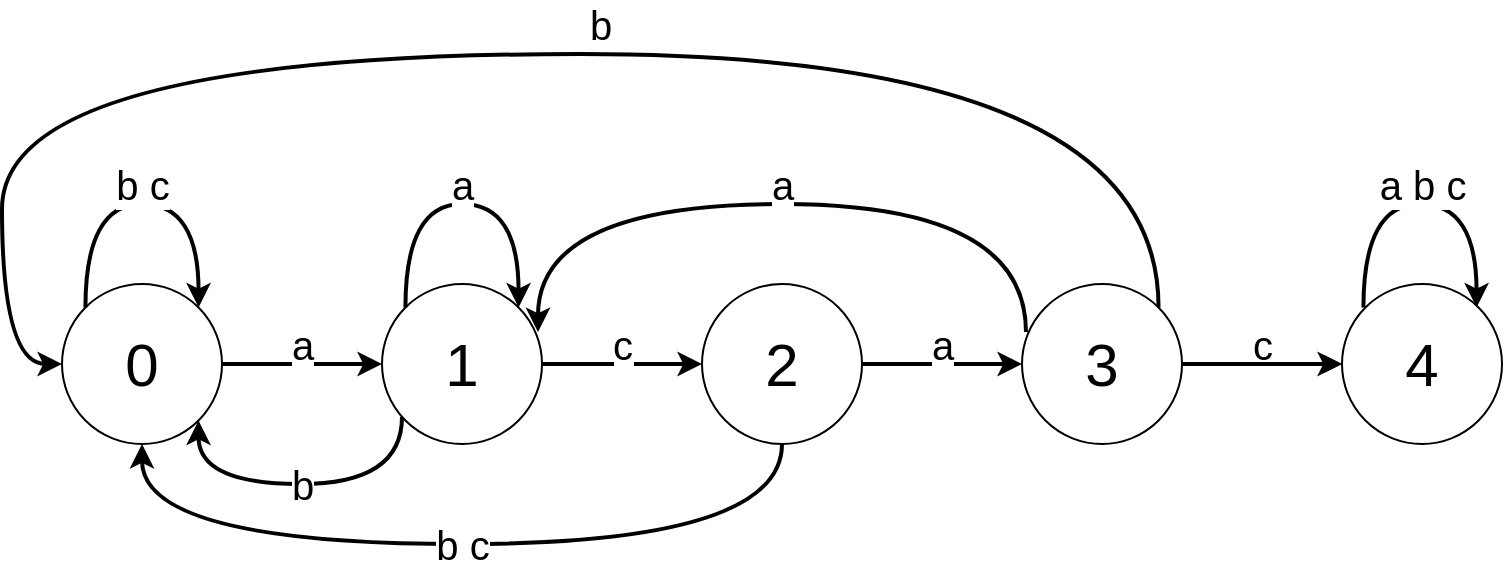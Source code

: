 <mxfile version="13.10.4" type="github">
  <diagram id="9rsBlX-5gMdONja04OOe" name="Page-1">
    <mxGraphModel dx="429" dy="722" grid="1" gridSize="10" guides="1" tooltips="1" connect="1" arrows="1" fold="1" page="1" pageScale="1" pageWidth="850" pageHeight="1100" math="0" shadow="0">
      <root>
        <mxCell id="0" />
        <mxCell id="1" parent="0" />
        <mxCell id="gVZcGl50JLNuwfcv-XaQ-9" value="&lt;font style=&quot;font-size: 20px&quot;&gt;a&lt;/font&gt;" style="edgeStyle=orthogonalEdgeStyle;orthogonalLoop=1;jettySize=auto;html=1;strokeWidth=2;" parent="1" source="gVZcGl50JLNuwfcv-XaQ-1" target="gVZcGl50JLNuwfcv-XaQ-2" edge="1">
          <mxGeometry y="10" relative="1" as="geometry">
            <mxPoint as="offset" />
          </mxGeometry>
        </mxCell>
        <mxCell id="gVZcGl50JLNuwfcv-XaQ-1" value="&lt;font style=&quot;font-size: 30px&quot;&gt;0&lt;/font&gt;" style="ellipse;whiteSpace=wrap;html=1;" parent="1" vertex="1">
          <mxGeometry x="80" y="320" width="80" height="80" as="geometry" />
        </mxCell>
        <mxCell id="gVZcGl50JLNuwfcv-XaQ-8" value="&lt;font style=&quot;font-size: 20px&quot;&gt;c&lt;/font&gt;" style="edgeStyle=orthogonalEdgeStyle;orthogonalLoop=1;jettySize=auto;html=1;strokeWidth=2;" parent="1" source="gVZcGl50JLNuwfcv-XaQ-2" target="gVZcGl50JLNuwfcv-XaQ-3" edge="1">
          <mxGeometry y="10" relative="1" as="geometry">
            <mxPoint as="offset" />
          </mxGeometry>
        </mxCell>
        <mxCell id="gVZcGl50JLNuwfcv-XaQ-18" value="&lt;font style=&quot;font-size: 20px&quot;&gt;b&lt;/font&gt;" style="edgeStyle=orthogonalEdgeStyle;curved=1;orthogonalLoop=1;jettySize=auto;html=1;entryX=1;entryY=1;entryDx=0;entryDy=0;strokeWidth=2;" parent="1" source="gVZcGl50JLNuwfcv-XaQ-2" target="gVZcGl50JLNuwfcv-XaQ-1" edge="1">
          <mxGeometry relative="1" as="geometry">
            <Array as="points">
              <mxPoint x="250" y="420" />
              <mxPoint x="148" y="420" />
            </Array>
          </mxGeometry>
        </mxCell>
        <mxCell id="gVZcGl50JLNuwfcv-XaQ-2" value="&lt;font style=&quot;font-size: 30px&quot;&gt;1&lt;/font&gt;" style="ellipse;whiteSpace=wrap;html=1;" parent="1" vertex="1">
          <mxGeometry x="240" y="320" width="80" height="80" as="geometry" />
        </mxCell>
        <mxCell id="gVZcGl50JLNuwfcv-XaQ-5" value="&lt;font style=&quot;font-size: 20px&quot;&gt;a&lt;/font&gt;" style="edgeStyle=orthogonalEdgeStyle;orthogonalLoop=1;jettySize=auto;html=1;strokeWidth=2;" parent="1" source="gVZcGl50JLNuwfcv-XaQ-3" target="gVZcGl50JLNuwfcv-XaQ-4" edge="1">
          <mxGeometry y="10" relative="1" as="geometry">
            <mxPoint as="offset" />
          </mxGeometry>
        </mxCell>
        <mxCell id="gVZcGl50JLNuwfcv-XaQ-19" value="&lt;font style=&quot;font-size: 20px&quot;&gt;b c&lt;/font&gt;" style="edgeStyle=orthogonalEdgeStyle;curved=1;orthogonalLoop=1;jettySize=auto;html=1;exitX=0.5;exitY=1;exitDx=0;exitDy=0;entryX=0.5;entryY=1;entryDx=0;entryDy=0;strokeWidth=2;" parent="1" source="gVZcGl50JLNuwfcv-XaQ-3" target="gVZcGl50JLNuwfcv-XaQ-1" edge="1">
          <mxGeometry relative="1" as="geometry">
            <Array as="points">
              <mxPoint x="440" y="450" />
              <mxPoint x="120" y="450" />
            </Array>
          </mxGeometry>
        </mxCell>
        <mxCell id="gVZcGl50JLNuwfcv-XaQ-3" value="&lt;font style=&quot;font-size: 30px&quot;&gt;2&lt;/font&gt;" style="ellipse;whiteSpace=wrap;html=1;" parent="1" vertex="1">
          <mxGeometry x="400" y="320" width="80" height="80" as="geometry" />
        </mxCell>
        <mxCell id="gVZcGl50JLNuwfcv-XaQ-7" value="&lt;font style=&quot;font-size: 20px&quot;&gt;c&lt;/font&gt;" style="edgeStyle=orthogonalEdgeStyle;orthogonalLoop=1;jettySize=auto;html=1;" parent="1" source="gVZcGl50JLNuwfcv-XaQ-4" target="gVZcGl50JLNuwfcv-XaQ-6" edge="1">
          <mxGeometry y="10" relative="1" as="geometry">
            <mxPoint as="offset" />
          </mxGeometry>
        </mxCell>
        <mxCell id="gVZcGl50JLNuwfcv-XaQ-20" value="&lt;font style=&quot;font-size: 20px&quot;&gt;a&lt;/font&gt;" style="edgeStyle=orthogonalEdgeStyle;curved=1;orthogonalLoop=1;jettySize=auto;html=1;exitX=0.025;exitY=0.288;exitDx=0;exitDy=0;entryX=0.975;entryY=0.288;entryDx=0;entryDy=0;entryPerimeter=0;exitPerimeter=0;strokeWidth=2;" parent="1" edge="1">
          <mxGeometry y="-10" relative="1" as="geometry">
            <mxPoint x="562" y="344.04" as="sourcePoint" />
            <mxPoint x="318" y="344.04" as="targetPoint" />
            <Array as="points">
              <mxPoint x="562" y="280" />
              <mxPoint x="318" y="280" />
            </Array>
            <mxPoint as="offset" />
          </mxGeometry>
        </mxCell>
        <mxCell id="gVZcGl50JLNuwfcv-XaQ-21" value="&lt;font style=&quot;font-size: 20px&quot;&gt;b&lt;/font&gt;" style="edgeStyle=orthogonalEdgeStyle;curved=1;orthogonalLoop=1;jettySize=auto;html=1;exitX=1;exitY=0;exitDx=0;exitDy=0;entryX=0;entryY=0.5;entryDx=0;entryDy=0;strokeWidth=2;" parent="1" source="gVZcGl50JLNuwfcv-XaQ-4" target="gVZcGl50JLNuwfcv-XaQ-1" edge="1">
          <mxGeometry x="-0.086" y="-15" relative="1" as="geometry">
            <mxPoint x="170" y="90" as="targetPoint" />
            <Array as="points">
              <mxPoint x="628" y="205" />
              <mxPoint x="50" y="205" />
              <mxPoint x="50" y="360" />
            </Array>
            <mxPoint as="offset" />
          </mxGeometry>
        </mxCell>
        <mxCell id="gVZcGl50JLNuwfcv-XaQ-22" value="" style="edgeStyle=orthogonalEdgeStyle;curved=1;orthogonalLoop=1;jettySize=auto;html=1;strokeWidth=2;" parent="1" source="gVZcGl50JLNuwfcv-XaQ-4" target="gVZcGl50JLNuwfcv-XaQ-6" edge="1">
          <mxGeometry relative="1" as="geometry" />
        </mxCell>
        <mxCell id="gVZcGl50JLNuwfcv-XaQ-4" value="&lt;font style=&quot;font-size: 30px&quot;&gt;3&lt;/font&gt;" style="ellipse;whiteSpace=wrap;html=1;" parent="1" vertex="1">
          <mxGeometry x="560" y="320" width="80" height="80" as="geometry" />
        </mxCell>
        <mxCell id="gVZcGl50JLNuwfcv-XaQ-6" value="&lt;div style=&quot;font-size: 30px&quot;&gt;&lt;font style=&quot;font-size: 30px&quot;&gt;4&lt;/font&gt;&lt;/div&gt;" style="ellipse;whiteSpace=wrap;html=1;" parent="1" vertex="1">
          <mxGeometry x="720" y="320" width="80" height="80" as="geometry" />
        </mxCell>
        <mxCell id="gVZcGl50JLNuwfcv-XaQ-15" value="&lt;font style=&quot;font-size: 20px&quot;&gt;a b c&lt;/font&gt;" style="edgeStyle=orthogonalEdgeStyle;orthogonalLoop=1;jettySize=auto;html=1;exitX=0;exitY=0;exitDx=0;exitDy=0;entryX=1;entryY=0;entryDx=0;entryDy=0;curved=1;strokeWidth=2;" parent="1" edge="1">
          <mxGeometry x="0.013" y="10" relative="1" as="geometry">
            <mxPoint x="730.716" y="331.716" as="sourcePoint" />
            <mxPoint x="787.284" y="331.716" as="targetPoint" />
            <Array as="points">
              <mxPoint x="731" y="280" />
              <mxPoint x="787" y="280" />
            </Array>
            <mxPoint as="offset" />
          </mxGeometry>
        </mxCell>
        <mxCell id="gVZcGl50JLNuwfcv-XaQ-16" value="&lt;font style=&quot;font-size: 20px&quot;&gt;b c&lt;/font&gt;" style="edgeStyle=orthogonalEdgeStyle;curved=1;orthogonalLoop=1;jettySize=auto;html=1;exitX=0;exitY=0;exitDx=0;exitDy=0;entryX=1;entryY=0;entryDx=0;entryDy=0;strokeWidth=2;" parent="1" source="gVZcGl50JLNuwfcv-XaQ-1" target="gVZcGl50JLNuwfcv-XaQ-1" edge="1">
          <mxGeometry y="10" relative="1" as="geometry">
            <Array as="points">
              <mxPoint x="92" y="280" />
              <mxPoint x="148" y="280" />
            </Array>
            <mxPoint as="offset" />
          </mxGeometry>
        </mxCell>
        <mxCell id="gVZcGl50JLNuwfcv-XaQ-17" value="&lt;font style=&quot;font-size: 20px&quot;&gt;a&lt;/font&gt;" style="edgeStyle=orthogonalEdgeStyle;curved=1;orthogonalLoop=1;jettySize=auto;html=1;exitX=0;exitY=0;exitDx=0;exitDy=0;entryX=1;entryY=0;entryDx=0;entryDy=0;strokeWidth=2;" parent="1" source="gVZcGl50JLNuwfcv-XaQ-2" target="gVZcGl50JLNuwfcv-XaQ-2" edge="1">
          <mxGeometry y="10" relative="1" as="geometry">
            <Array as="points">
              <mxPoint x="252" y="280" />
              <mxPoint x="308" y="280" />
            </Array>
            <mxPoint as="offset" />
          </mxGeometry>
        </mxCell>
      </root>
    </mxGraphModel>
  </diagram>
</mxfile>
